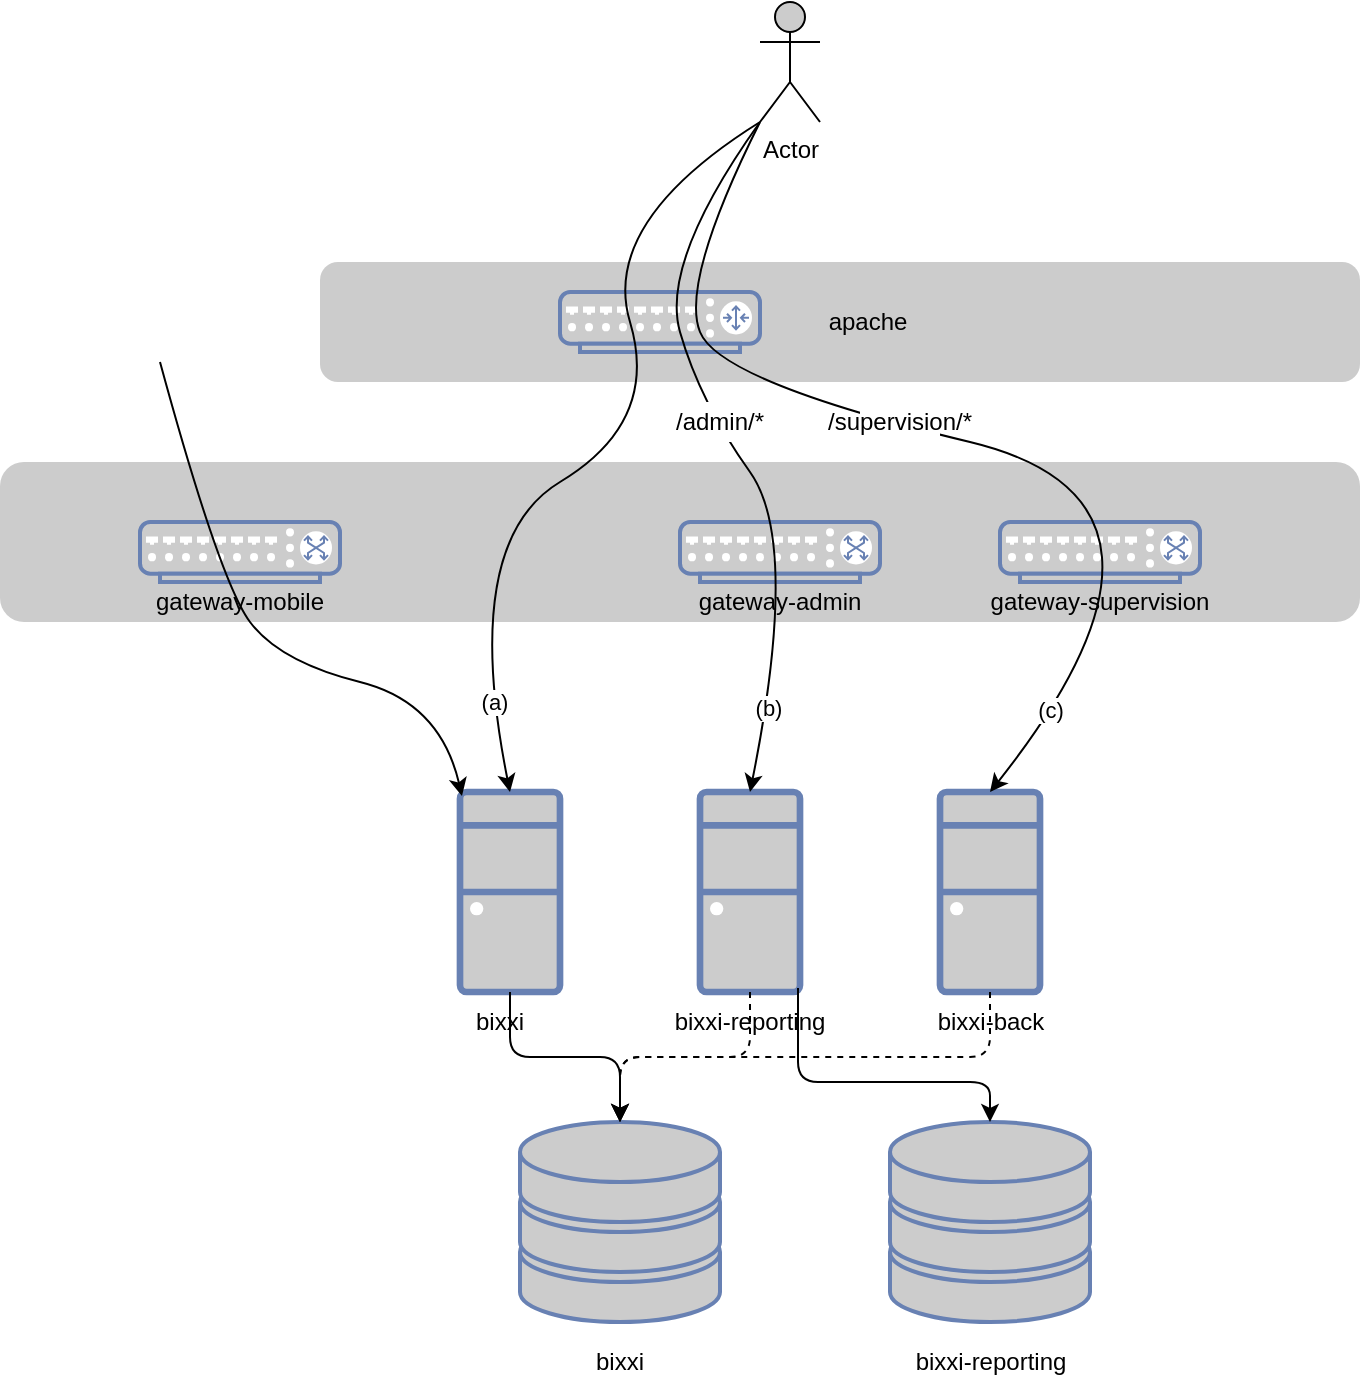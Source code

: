 <mxfile version="13.2.4" type="github">
  <diagram name="Page-1" id="822b0af5-4adb-64df-f703-e8dfc1f81529">
    <mxGraphModel dx="1117" dy="624" grid="1" gridSize="10" guides="1" tooltips="1" connect="1" arrows="1" fold="1" page="1" pageScale="1" pageWidth="1100" pageHeight="850" background="#ffffff" math="0" shadow="0">
      <root>
        <mxCell id="0" />
        <mxCell id="1" parent="0" />
        <mxCell id="x4elbkg3u_GMeMl-YBxs-13" value="" style="rounded=1;whiteSpace=wrap;html=1;fillColor=#CCCCCC;strokeColor=none;" vertex="1" parent="1">
          <mxGeometry x="200" y="290" width="680" height="80" as="geometry" />
        </mxCell>
        <mxCell id="x4elbkg3u_GMeMl-YBxs-12" value="" style="rounded=1;whiteSpace=wrap;html=1;fillColor=#CCCCCC;strokeColor=none;" vertex="1" parent="1">
          <mxGeometry x="360" y="190" width="520" height="60" as="geometry" />
        </mxCell>
        <mxCell id="x4elbkg3u_GMeMl-YBxs-3" value="" style="fontColor=#0066CC;verticalAlign=top;verticalLabelPosition=bottom;labelPosition=center;align=center;html=1;outlineConnect=0;fillColor=#CCCCCC;strokeColor=#6881B3;gradientColor=none;gradientDirection=north;strokeWidth=2;shape=mxgraph.networks.storage;" vertex="1" parent="1">
          <mxGeometry x="460" y="620" width="100" height="100" as="geometry" />
        </mxCell>
        <mxCell id="x4elbkg3u_GMeMl-YBxs-4" value="" style="fontColor=#0066CC;verticalAlign=top;verticalLabelPosition=bottom;labelPosition=center;align=center;html=1;outlineConnect=0;fillColor=#CCCCCC;strokeColor=#6881B3;gradientColor=none;gradientDirection=north;strokeWidth=2;shape=mxgraph.networks.storage;" vertex="1" parent="1">
          <mxGeometry x="645" y="620" width="100" height="100" as="geometry" />
        </mxCell>
        <mxCell id="x4elbkg3u_GMeMl-YBxs-5" value="" style="fontColor=#0066CC;verticalAlign=top;verticalLabelPosition=bottom;labelPosition=center;align=center;html=1;outlineConnect=0;fillColor=#CCCCCC;strokeColor=#6881B3;gradientColor=none;gradientDirection=north;strokeWidth=2;shape=mxgraph.networks.router;" vertex="1" parent="1">
          <mxGeometry x="480" y="205" width="100" height="30" as="geometry" />
        </mxCell>
        <mxCell id="x4elbkg3u_GMeMl-YBxs-6" value="" style="fontColor=#0066CC;verticalAlign=top;verticalLabelPosition=bottom;labelPosition=center;align=center;html=1;outlineConnect=0;fillColor=#CCCCCC;strokeColor=#6881B3;gradientColor=none;gradientDirection=north;strokeWidth=2;shape=mxgraph.networks.desktop_pc;" vertex="1" parent="1">
          <mxGeometry x="430" y="455" width="50" height="100" as="geometry" />
        </mxCell>
        <mxCell id="x4elbkg3u_GMeMl-YBxs-8" value="" style="fontColor=#0066CC;verticalAlign=top;verticalLabelPosition=bottom;labelPosition=center;align=center;html=1;outlineConnect=0;fillColor=#CCCCCC;strokeColor=#6881B3;gradientColor=none;gradientDirection=north;strokeWidth=2;shape=mxgraph.networks.desktop_pc;" vertex="1" parent="1">
          <mxGeometry x="550" y="455" width="50" height="100" as="geometry" />
        </mxCell>
        <mxCell id="x4elbkg3u_GMeMl-YBxs-9" value="" style="fontColor=#0066CC;verticalAlign=top;verticalLabelPosition=bottom;labelPosition=center;align=center;html=1;outlineConnect=0;fillColor=#CCCCCC;strokeColor=#6881B3;gradientColor=none;gradientDirection=north;strokeWidth=2;shape=mxgraph.networks.desktop_pc;" vertex="1" parent="1">
          <mxGeometry x="670" y="455" width="50" height="100" as="geometry" />
        </mxCell>
        <mxCell id="x4elbkg3u_GMeMl-YBxs-10" value="" style="fontColor=#0066CC;verticalAlign=top;verticalLabelPosition=bottom;labelPosition=center;align=center;html=1;outlineConnect=0;fillColor=#CCCCCC;strokeColor=#6881B3;gradientColor=none;gradientDirection=north;strokeWidth=2;shape=mxgraph.networks.switch;" vertex="1" parent="1">
          <mxGeometry x="540" y="320" width="100" height="30" as="geometry" />
        </mxCell>
        <mxCell id="x4elbkg3u_GMeMl-YBxs-11" value="" style="fontColor=#0066CC;verticalAlign=top;verticalLabelPosition=bottom;labelPosition=center;align=center;html=1;outlineConnect=0;fillColor=#CCCCCC;strokeColor=#6881B3;gradientColor=none;gradientDirection=north;strokeWidth=2;shape=mxgraph.networks.switch;" vertex="1" parent="1">
          <mxGeometry x="700" y="320" width="100" height="30" as="geometry" />
        </mxCell>
        <mxCell id="x4elbkg3u_GMeMl-YBxs-14" value="bixxi" style="text;html=1;strokeColor=none;fillColor=none;align=center;verticalAlign=middle;whiteSpace=wrap;rounded=0;" vertex="1" parent="1">
          <mxGeometry x="430" y="560" width="40" height="20" as="geometry" />
        </mxCell>
        <mxCell id="x4elbkg3u_GMeMl-YBxs-15" value="bixxi-back" style="text;html=1;strokeColor=none;fillColor=none;align=center;verticalAlign=middle;whiteSpace=wrap;rounded=0;" vertex="1" parent="1">
          <mxGeometry x="662.5" y="560" width="65" height="20" as="geometry" />
        </mxCell>
        <mxCell id="x4elbkg3u_GMeMl-YBxs-16" value="bixxi-reporting" style="text;html=1;strokeColor=none;fillColor=none;align=center;verticalAlign=middle;whiteSpace=wrap;rounded=0;" vertex="1" parent="1">
          <mxGeometry x="536.25" y="560" width="77.5" height="20" as="geometry" />
        </mxCell>
        <mxCell id="x4elbkg3u_GMeMl-YBxs-17" value="gateway-admin" style="text;html=1;strokeColor=none;fillColor=none;align=center;verticalAlign=middle;whiteSpace=wrap;rounded=0;" vertex="1" parent="1">
          <mxGeometry x="540" y="350" width="100" height="20" as="geometry" />
        </mxCell>
        <mxCell id="x4elbkg3u_GMeMl-YBxs-18" value="gateway-supervision" style="text;html=1;strokeColor=none;fillColor=none;align=center;verticalAlign=middle;whiteSpace=wrap;rounded=0;" vertex="1" parent="1">
          <mxGeometry x="690" y="350" width="120" height="20" as="geometry" />
        </mxCell>
        <mxCell id="x4elbkg3u_GMeMl-YBxs-19" value="" style="edgeStyle=elbowEdgeStyle;elbow=vertical;endArrow=classic;html=1;exitX=0.5;exitY=1;exitDx=0;exitDy=0;exitPerimeter=0;" edge="1" parent="1" source="x4elbkg3u_GMeMl-YBxs-6" target="x4elbkg3u_GMeMl-YBxs-3">
          <mxGeometry width="50" height="50" relative="1" as="geometry">
            <mxPoint x="370" y="780" as="sourcePoint" />
            <mxPoint x="420" y="730" as="targetPoint" />
          </mxGeometry>
        </mxCell>
        <mxCell id="x4elbkg3u_GMeMl-YBxs-21" value="Actor" style="shape=umlActor;verticalLabelPosition=bottom;labelBackgroundColor=#ffffff;verticalAlign=top;html=1;outlineConnect=0;fillColor=#CCCCCC;" vertex="1" parent="1">
          <mxGeometry x="580" y="60" width="30" height="60" as="geometry" />
        </mxCell>
        <mxCell id="x4elbkg3u_GMeMl-YBxs-24" value="" style="curved=1;endArrow=classic;html=1;entryX=0.5;entryY=0;entryDx=0;entryDy=0;entryPerimeter=0;exitX=0;exitY=1;exitDx=0;exitDy=0;exitPerimeter=0;" edge="1" parent="1" source="x4elbkg3u_GMeMl-YBxs-21" target="x4elbkg3u_GMeMl-YBxs-6">
          <mxGeometry width="50" height="50" relative="1" as="geometry">
            <mxPoint x="500" y="360" as="sourcePoint" />
            <mxPoint x="550" y="310" as="targetPoint" />
            <Array as="points">
              <mxPoint x="500" y="170" />
              <mxPoint x="530" y="270" />
              <mxPoint x="430" y="330" />
            </Array>
          </mxGeometry>
        </mxCell>
        <mxCell id="x4elbkg3u_GMeMl-YBxs-32" value="(a)" style="edgeLabel;html=1;align=center;verticalAlign=middle;resizable=0;points=[];" vertex="1" connectable="0" parent="x4elbkg3u_GMeMl-YBxs-24">
          <mxGeometry x="0.791" y="1" relative="1" as="geometry">
            <mxPoint as="offset" />
          </mxGeometry>
        </mxCell>
        <mxCell id="x4elbkg3u_GMeMl-YBxs-25" value="" style="curved=1;endArrow=classic;html=1;entryX=0.5;entryY=0;entryDx=0;entryDy=0;entryPerimeter=0;exitX=0;exitY=1;exitDx=0;exitDy=0;exitPerimeter=0;" edge="1" parent="1" source="x4elbkg3u_GMeMl-YBxs-21" target="x4elbkg3u_GMeMl-YBxs-8">
          <mxGeometry width="50" height="50" relative="1" as="geometry">
            <mxPoint x="590" y="112.632" as="sourcePoint" />
            <mxPoint x="465" y="465" as="targetPoint" />
            <Array as="points">
              <mxPoint x="530" y="190" />
              <mxPoint x="550" y="260" />
              <mxPoint x="600" y="330" />
            </Array>
          </mxGeometry>
        </mxCell>
        <mxCell id="x4elbkg3u_GMeMl-YBxs-33" value="(b)" style="edgeLabel;html=1;align=center;verticalAlign=middle;resizable=0;points=[];" vertex="1" connectable="0" parent="x4elbkg3u_GMeMl-YBxs-25">
          <mxGeometry x="0.77" relative="1" as="geometry">
            <mxPoint as="offset" />
          </mxGeometry>
        </mxCell>
        <mxCell id="x4elbkg3u_GMeMl-YBxs-27" value="/admin/*" style="text;html=1;strokeColor=none;fillColor=#ffffff;align=center;verticalAlign=middle;whiteSpace=wrap;rounded=0;" vertex="1" parent="1">
          <mxGeometry x="540" y="260" width="40" height="20" as="geometry" />
        </mxCell>
        <mxCell id="x4elbkg3u_GMeMl-YBxs-28" value="" style="curved=1;endArrow=classic;html=1;entryX=0.5;entryY=0;entryDx=0;entryDy=0;entryPerimeter=0;exitX=0;exitY=1;exitDx=0;exitDy=0;exitPerimeter=0;" edge="1" parent="1" source="x4elbkg3u_GMeMl-YBxs-21" target="x4elbkg3u_GMeMl-YBxs-9">
          <mxGeometry width="50" height="50" relative="1" as="geometry">
            <mxPoint x="610" y="132.632" as="sourcePoint" />
            <mxPoint x="780" y="420" as="targetPoint" />
            <Array as="points">
              <mxPoint x="540" y="200" />
              <mxPoint x="560" y="250" />
              <mxPoint x="810" y="310" />
            </Array>
          </mxGeometry>
        </mxCell>
        <mxCell id="x4elbkg3u_GMeMl-YBxs-34" value="(c)" style="edgeLabel;html=1;align=center;verticalAlign=middle;resizable=0;points=[];" vertex="1" connectable="0" parent="x4elbkg3u_GMeMl-YBxs-28">
          <mxGeometry x="0.826" y="-2" relative="1" as="geometry">
            <mxPoint as="offset" />
          </mxGeometry>
        </mxCell>
        <mxCell id="x4elbkg3u_GMeMl-YBxs-31" value="/supervision/*" style="text;html=1;strokeColor=none;fillColor=#ffffff;align=center;verticalAlign=middle;whiteSpace=wrap;rounded=0;" vertex="1" parent="1">
          <mxGeometry x="630" y="260" width="40" height="20" as="geometry" />
        </mxCell>
        <mxCell id="x4elbkg3u_GMeMl-YBxs-35" value="apache" style="text;html=1;strokeColor=none;fillColor=none;align=center;verticalAlign=middle;whiteSpace=wrap;rounded=0;" vertex="1" parent="1">
          <mxGeometry x="614" y="210" width="40" height="20" as="geometry" />
        </mxCell>
        <mxCell id="x4elbkg3u_GMeMl-YBxs-36" value="" style="fontColor=#0066CC;verticalAlign=top;verticalLabelPosition=bottom;labelPosition=center;align=center;html=1;outlineConnect=0;fillColor=#CCCCCC;strokeColor=#6881B3;gradientColor=none;gradientDirection=north;strokeWidth=2;shape=mxgraph.networks.switch;" vertex="1" parent="1">
          <mxGeometry x="270" y="320" width="100" height="30" as="geometry" />
        </mxCell>
        <mxCell id="x4elbkg3u_GMeMl-YBxs-37" value="gateway-mobile" style="text;html=1;strokeColor=none;fillColor=none;align=center;verticalAlign=middle;whiteSpace=wrap;rounded=0;" vertex="1" parent="1">
          <mxGeometry x="260" y="350" width="120" height="20" as="geometry" />
        </mxCell>
        <mxCell id="x4elbkg3u_GMeMl-YBxs-38" value="" style="curved=1;endArrow=classic;html=1;entryX=0.02;entryY=0.02;entryDx=0;entryDy=0;entryPerimeter=0;" edge="1" parent="1" target="x4elbkg3u_GMeMl-YBxs-6">
          <mxGeometry width="50" height="50" relative="1" as="geometry">
            <mxPoint x="280" y="240" as="sourcePoint" />
            <mxPoint x="470" y="450" as="targetPoint" />
            <Array as="points">
              <mxPoint x="310" y="350" />
              <mxPoint x="340" y="390" />
              <mxPoint x="420" y="410" />
            </Array>
          </mxGeometry>
        </mxCell>
        <mxCell id="x4elbkg3u_GMeMl-YBxs-39" value="" style="edgeStyle=elbowEdgeStyle;elbow=vertical;endArrow=classic;html=1;dashed=1;" edge="1" parent="1" source="x4elbkg3u_GMeMl-YBxs-8" target="x4elbkg3u_GMeMl-YBxs-3">
          <mxGeometry width="50" height="50" relative="1" as="geometry">
            <mxPoint x="465" y="565" as="sourcePoint" />
            <mxPoint x="520" y="630" as="targetPoint" />
          </mxGeometry>
        </mxCell>
        <mxCell id="x4elbkg3u_GMeMl-YBxs-41" value="" style="edgeStyle=elbowEdgeStyle;elbow=vertical;endArrow=classic;html=1;exitX=0.98;exitY=0.98;exitDx=0;exitDy=0;exitPerimeter=0;entryX=0.5;entryY=0;entryDx=0;entryDy=0;entryPerimeter=0;" edge="1" parent="1" source="x4elbkg3u_GMeMl-YBxs-8" target="x4elbkg3u_GMeMl-YBxs-4">
          <mxGeometry width="50" height="50" relative="1" as="geometry">
            <mxPoint x="560" y="820" as="sourcePoint" />
            <mxPoint x="610" y="770" as="targetPoint" />
            <Array as="points">
              <mxPoint x="650" y="600" />
            </Array>
          </mxGeometry>
        </mxCell>
        <mxCell id="x4elbkg3u_GMeMl-YBxs-42" value="" style="edgeStyle=elbowEdgeStyle;elbow=vertical;endArrow=classic;html=1;dashed=1;exitX=0.5;exitY=1;exitDx=0;exitDy=0;exitPerimeter=0;entryX=0.5;entryY=0;entryDx=0;entryDy=0;entryPerimeter=0;" edge="1" parent="1" source="x4elbkg3u_GMeMl-YBxs-9" target="x4elbkg3u_GMeMl-YBxs-3">
          <mxGeometry width="50" height="50" relative="1" as="geometry">
            <mxPoint x="585" y="565" as="sourcePoint" />
            <mxPoint x="520" y="630" as="targetPoint" />
          </mxGeometry>
        </mxCell>
        <mxCell id="x4elbkg3u_GMeMl-YBxs-44" value="bixxi" style="text;html=1;strokeColor=none;fillColor=none;align=center;verticalAlign=middle;whiteSpace=wrap;rounded=0;" vertex="1" parent="1">
          <mxGeometry x="490" y="730" width="40" height="20" as="geometry" />
        </mxCell>
        <mxCell id="x4elbkg3u_GMeMl-YBxs-45" value="bixxi-reporting" style="text;html=1;strokeColor=none;fillColor=none;align=center;verticalAlign=middle;whiteSpace=wrap;rounded=0;" vertex="1" parent="1">
          <mxGeometry x="642.5" y="730" width="105" height="20" as="geometry" />
        </mxCell>
      </root>
    </mxGraphModel>
  </diagram>
</mxfile>

